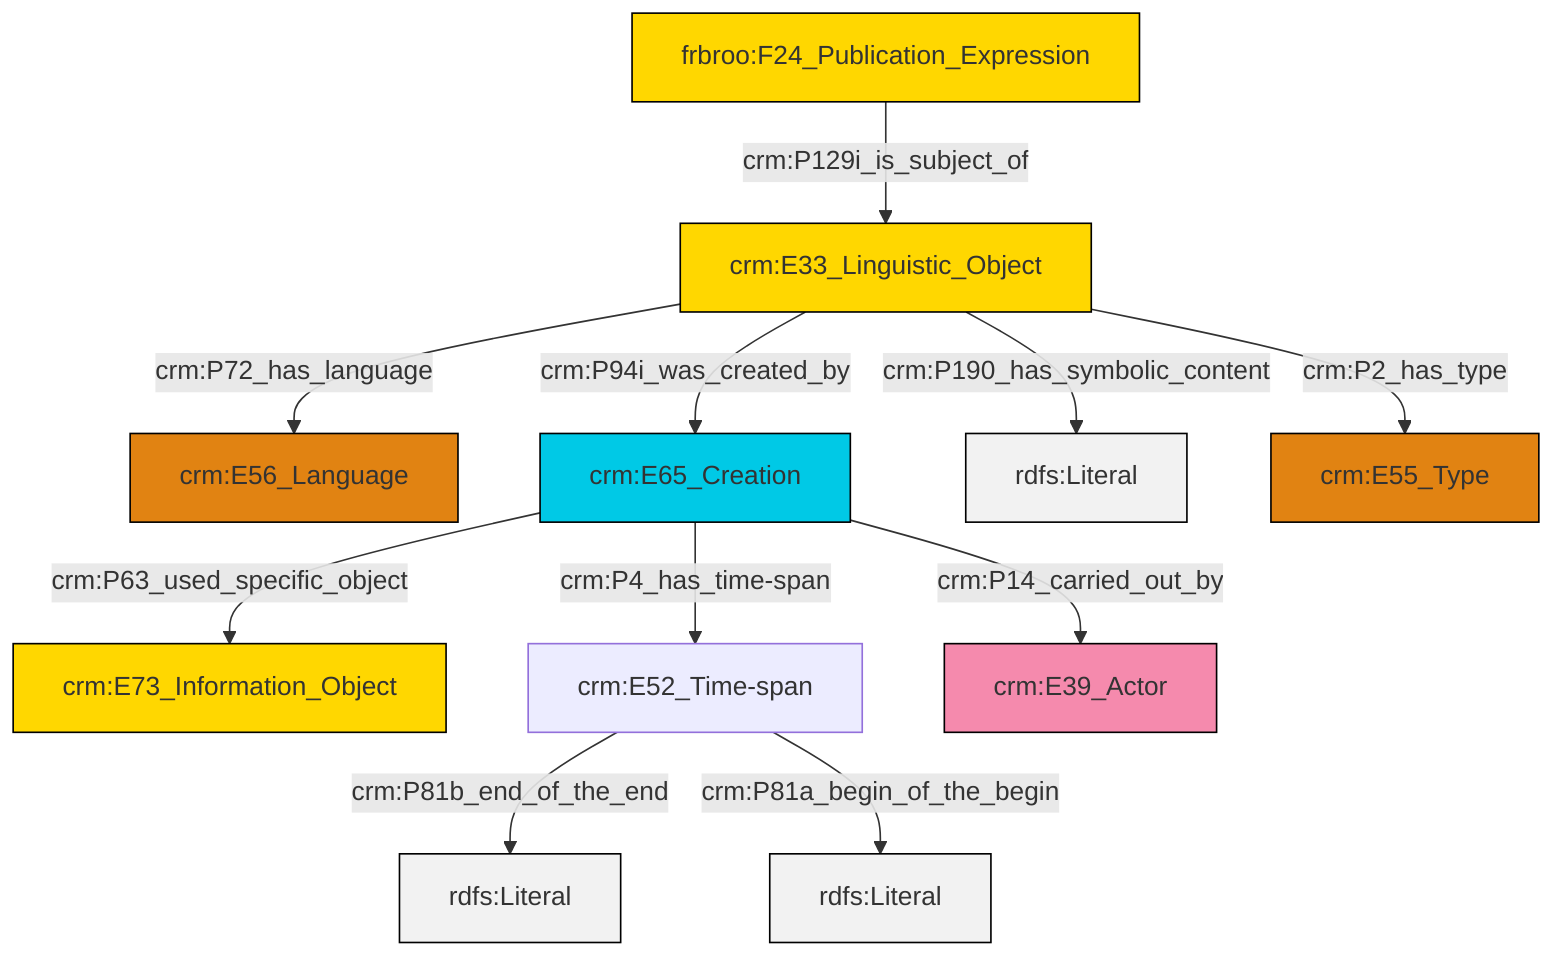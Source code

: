 graph TD
classDef Literal fill:#f2f2f2,stroke:#000000;
classDef CRM_Entity fill:#FFFFFF,stroke:#000000;
classDef Temporal_Entity fill:#00C9E6, stroke:#000000;
classDef Type fill:#E18312, stroke:#000000;
classDef Time-Span fill:#2C9C91, stroke:#000000;
classDef Appellation fill:#FFEB7F, stroke:#000000;
classDef Place fill:#008836, stroke:#000000;
classDef Persistent_Item fill:#B266B2, stroke:#000000;
classDef Conceptual_Object fill:#FFD700, stroke:#000000;
classDef Physical_Thing fill:#D2B48C, stroke:#000000;
classDef Actor fill:#f58aad, stroke:#000000;
classDef PC_Classes fill:#4ce600, stroke:#000000;
classDef Multi fill:#cccccc,stroke:#000000;

2["frbroo:F24_Publication_Expression"]:::Conceptual_Object -->|crm:P129i_is_subject_of| 3["crm:E33_Linguistic_Object"]:::Conceptual_Object
4["crm:E65_Creation"]:::Temporal_Entity -->|crm:P63_used_specific_object| 5["crm:E73_Information_Object"]:::Conceptual_Object
6["crm:E52_Time-span"]:::Default -->|crm:P81b_end_of_the_end| 7[rdfs:Literal]:::Literal
3["crm:E33_Linguistic_Object"]:::Conceptual_Object -->|crm:P72_has_language| 0["crm:E56_Language"]:::Type
3["crm:E33_Linguistic_Object"]:::Conceptual_Object -->|crm:P190_has_symbolic_content| 9[rdfs:Literal]:::Literal
4["crm:E65_Creation"]:::Temporal_Entity -->|crm:P4_has_time-span| 6["crm:E52_Time-span"]:::Default
4["crm:E65_Creation"]:::Temporal_Entity -->|crm:P14_carried_out_by| 11["crm:E39_Actor"]:::Actor
6["crm:E52_Time-span"]:::Default -->|crm:P81a_begin_of_the_begin| 13[rdfs:Literal]:::Literal
3["crm:E33_Linguistic_Object"]:::Conceptual_Object -->|crm:P94i_was_created_by| 4["crm:E65_Creation"]:::Temporal_Entity
3["crm:E33_Linguistic_Object"]:::Conceptual_Object -->|crm:P2_has_type| 17["crm:E55_Type"]:::Type